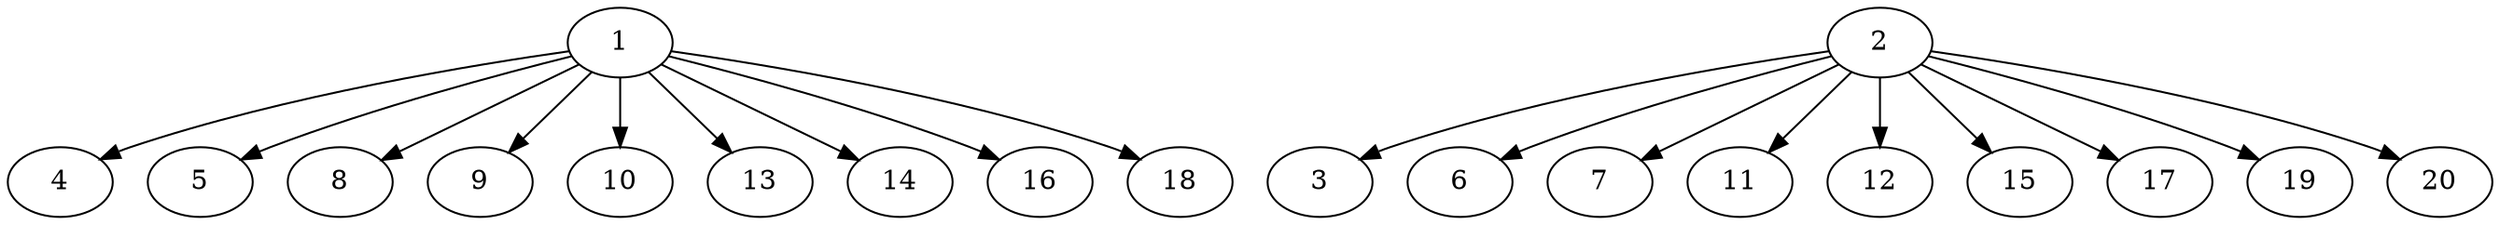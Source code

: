 digraph "Layered_N20_Layers2-18_Fork_P1.dot" {
	1	[Weight=17];
	2	[Weight=36];
	3	[Weight=18];
	4	[Weight=25];
	5	[Weight=38];
	6	[Weight=36];
	7	[Weight=17];
	8	[Weight=15];
	9	[Weight=39];
	10	[Weight=40];
	11	[Weight=14];
	12	[Weight=34];
	13	[Weight=24];
	14	[Weight=18];
	15	[Weight=11];
	16	[Weight=35];
	17	[Weight=20];
	18	[Weight=39];
	19	[Weight=11];
	20	[Weight=16];
	1 -> 4 [Weight=9];
	1 -> 5 [Weight=8];
	1 -> 8 [Weight=14];
	1 -> 9 [Weight=6];
	1 -> 10 [Weight=13];
	1 -> 13 [Weight=18];
	1 -> 14 [Weight=13];
	1 -> 16 [Weight=0];
	1 -> 18 [Weight=17];
	2 -> 3 [Weight=7];
	2 -> 6 [Weight=1];
	2 -> 7 [Weight=0];
	2 -> 11 [Weight=15];
	2 -> 12 [Weight=6];
	2 -> 15 [Weight=16];
	2 -> 17 [Weight=3];
	2 -> 19 [Weight=1];
	2 -> 20 [Weight=14];
}

